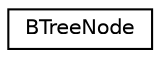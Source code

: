 digraph "Graphical Class Hierarchy"
{
  edge [fontname="Helvetica",fontsize="10",labelfontname="Helvetica",labelfontsize="10"];
  node [fontname="Helvetica",fontsize="10",shape=record];
  rankdir="LR";
  Node1 [label="BTreeNode",height=0.2,width=0.4,color="black", fillcolor="white", style="filled",URL="$classBTreeNode.html"];
}
